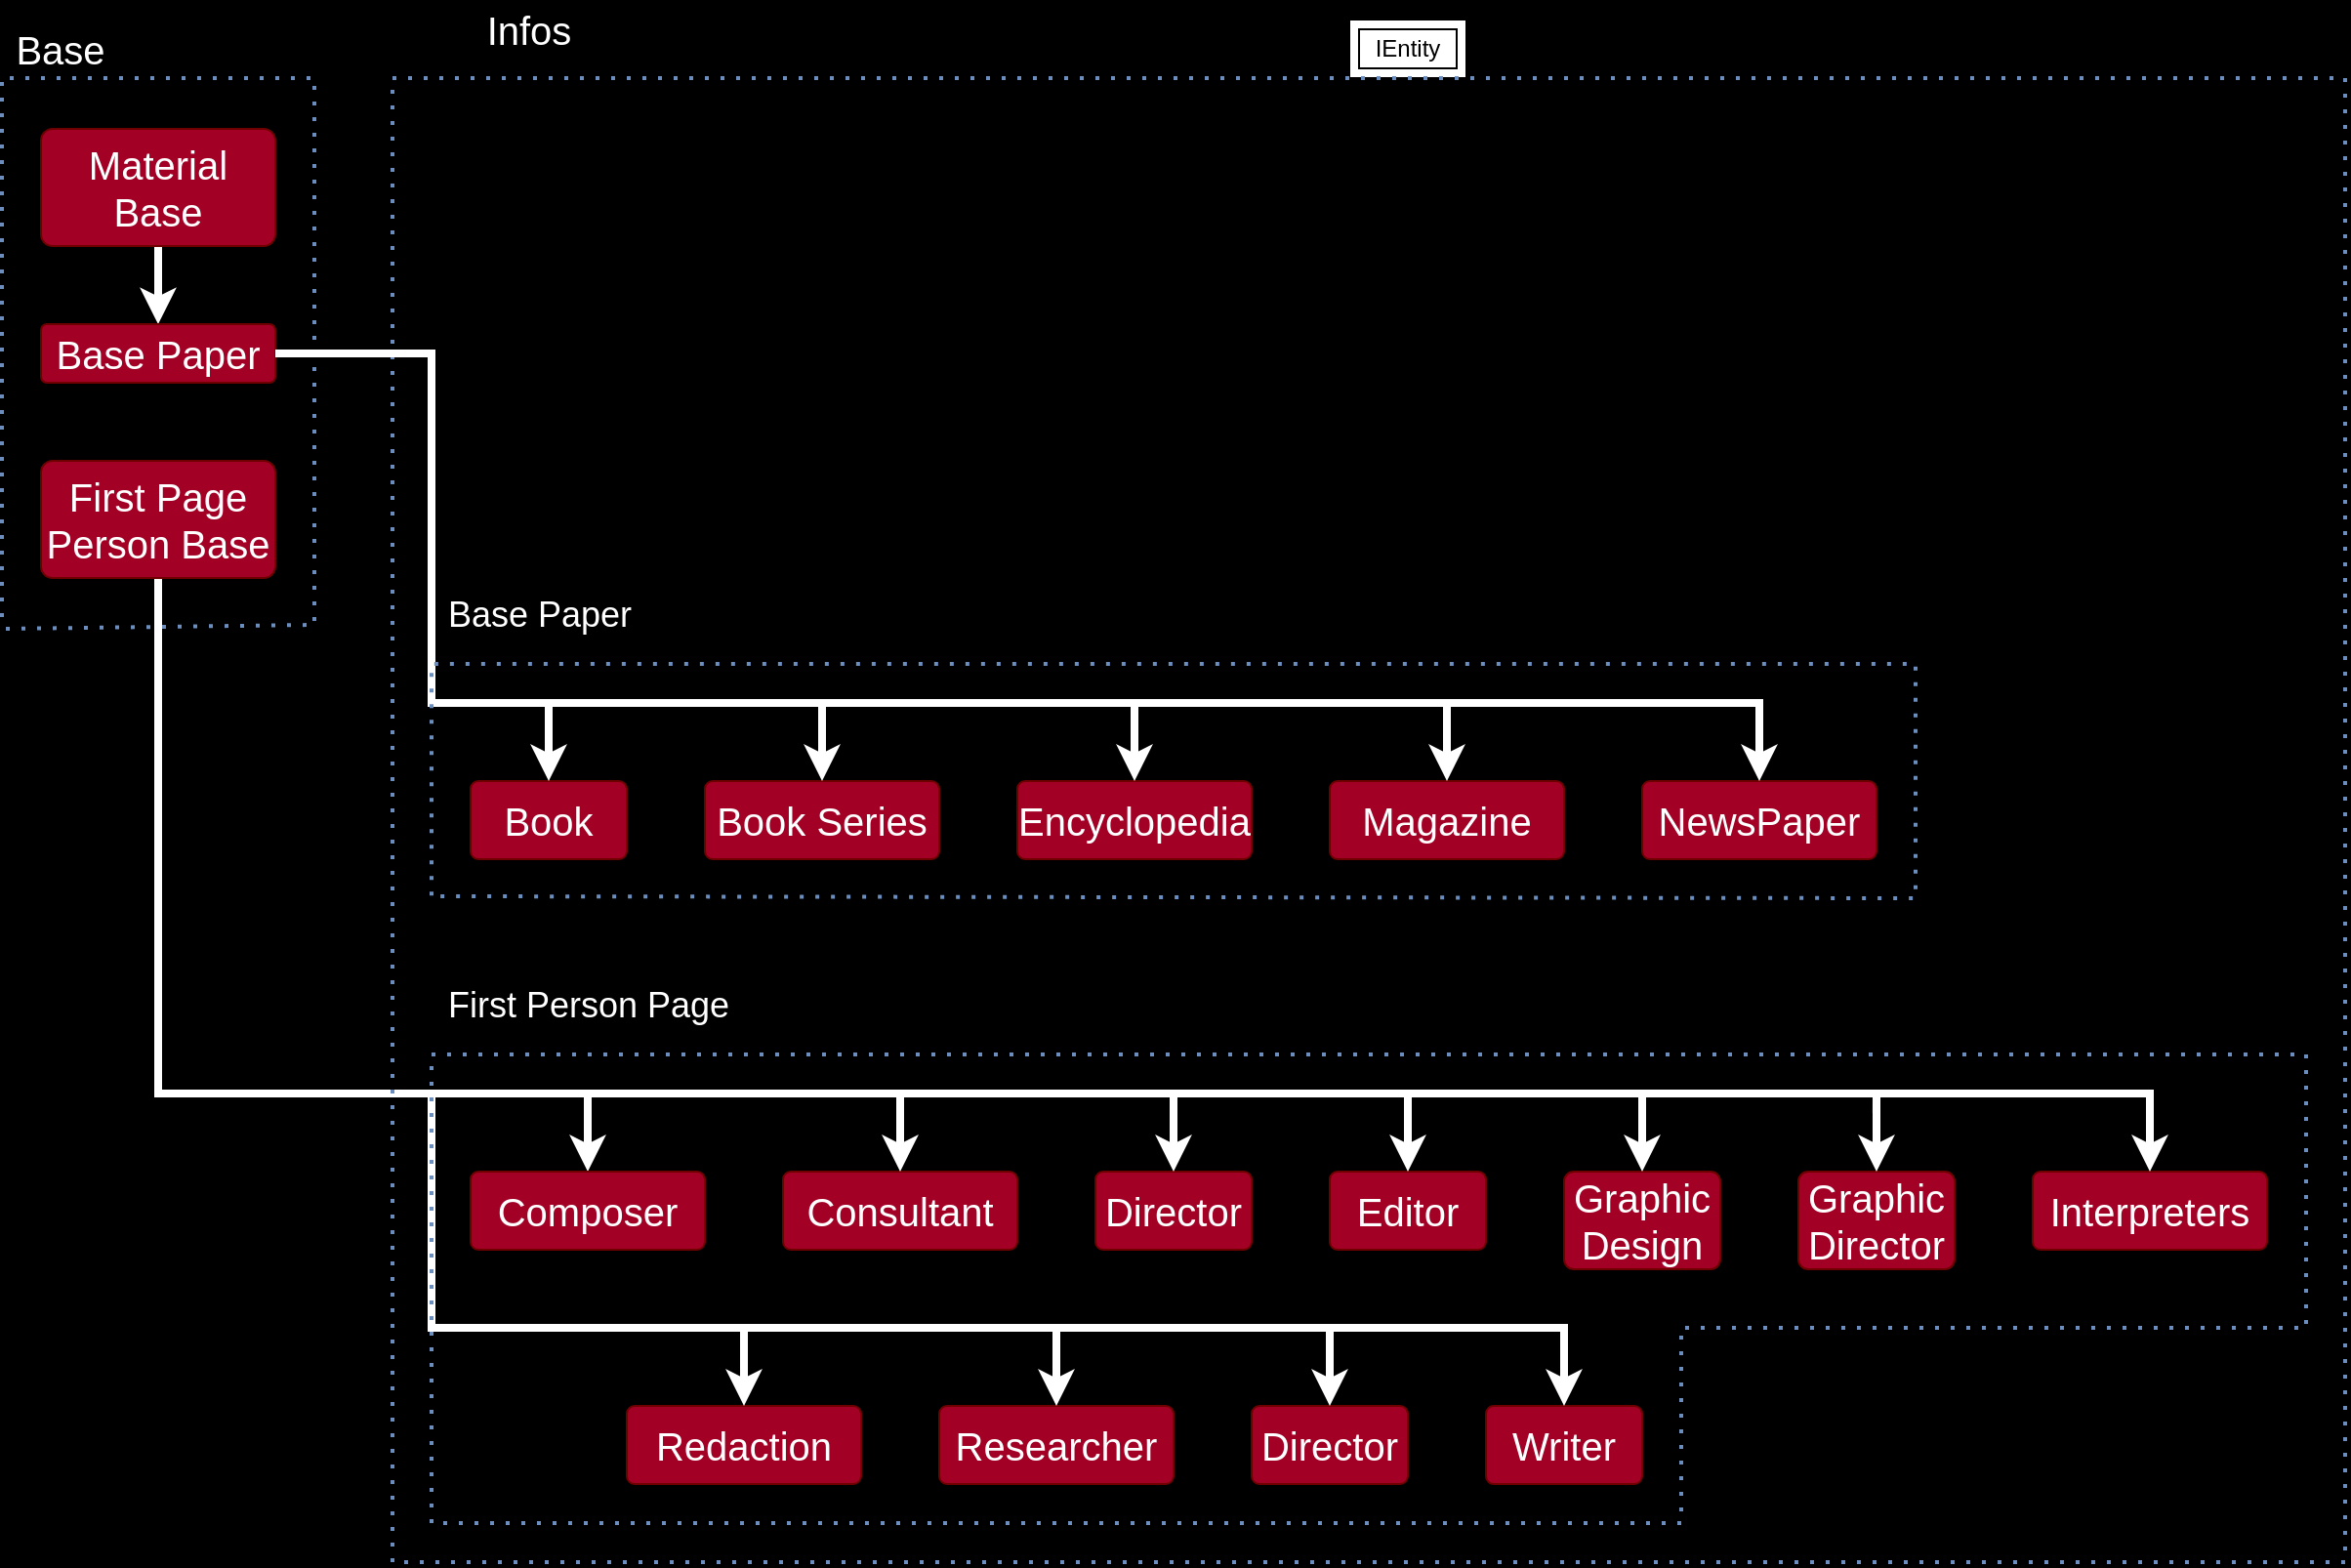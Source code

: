 <mxfile version="17.4.5" type="github">
  <diagram id="R2lEEEUBdFMjLlhIrx00" name="Enities">
    <mxGraphModel dx="406" dy="249" grid="1" gridSize="10" guides="1" tooltips="1" connect="1" arrows="1" fold="1" page="1" pageScale="1" pageWidth="1600" pageHeight="900" background="#000000" math="0" shadow="0" extFonts="Permanent Marker^https://fonts.googleapis.com/css?family=Permanent+Marker">
      <root>
        <mxCell id="0" />
        <mxCell id="1" parent="0" />
        <mxCell id="eGb5dsAbsmcvE9Oy9T9W-4" value="IEntity" style="shape=ext;margin=3;double=1;whiteSpace=wrap;html=1;align=center;" parent="1" vertex="1">
          <mxGeometry x="890" y="50" width="60" height="30" as="geometry" />
        </mxCell>
        <mxCell id="yxW6L9qoDKV4iAf_mweB-4" style="edgeStyle=orthogonalEdgeStyle;rounded=0;jumpSize=13;orthogonalLoop=1;jettySize=auto;html=1;entryX=0.5;entryY=0;entryDx=0;entryDy=0;strokeColor=#FFFFFF;strokeWidth=4;" parent="1" source="eGb5dsAbsmcvE9Oy9T9W-7" target="eGb5dsAbsmcvE9Oy9T9W-8" edge="1">
          <mxGeometry relative="1" as="geometry">
            <Array as="points">
              <mxPoint x="280" y="196.03" />
              <mxPoint x="280" y="196.03" />
            </Array>
          </mxGeometry>
        </mxCell>
        <mxCell id="eGb5dsAbsmcvE9Oy9T9W-8" value="Base Paper" style="rounded=1;arcSize=10;whiteSpace=wrap;html=1;align=center;fontSize=20;fillColor=#a20025;strokeColor=#6F0000;fontColor=#ffffff;" parent="1" vertex="1">
          <mxGeometry x="220" y="206.03" width="120" height="30" as="geometry" />
        </mxCell>
        <mxCell id="yxW6L9qoDKV4iAf_mweB-11" style="edgeStyle=orthogonalEdgeStyle;rounded=0;jumpSize=13;orthogonalLoop=1;jettySize=auto;html=1;entryX=0.5;entryY=0;entryDx=0;entryDy=0;strokeColor=#FFFFFF;strokeWidth=4;" parent="1" source="eGb5dsAbsmcvE9Oy9T9W-10" target="yxW6L9qoDKV4iAf_mweB-9" edge="1">
          <mxGeometry relative="1" as="geometry">
            <Array as="points">
              <mxPoint x="280" y="600" />
              <mxPoint x="500" y="600" />
            </Array>
          </mxGeometry>
        </mxCell>
        <mxCell id="eGb5dsAbsmcvE9Oy9T9W-10" value="First Page Person Base" style="rounded=1;arcSize=10;whiteSpace=wrap;html=1;align=center;fontSize=20;fillColor=#a20025;strokeColor=#6F0000;fontColor=#ffffff;" parent="1" vertex="1">
          <mxGeometry x="220" y="276.03" width="120" height="60" as="geometry" />
        </mxCell>
        <mxCell id="eGb5dsAbsmcvE9Oy9T9W-11" value="Infos" style="text;html=1;strokeColor=none;fillColor=none;align=center;verticalAlign=middle;whiteSpace=wrap;rounded=0;fontSize=20;fontColor=#FFFFFF;" parent="1" vertex="1">
          <mxGeometry x="440" y="40" width="60" height="30" as="geometry" />
        </mxCell>
        <mxCell id="eGb5dsAbsmcvE9Oy9T9W-7" value="Material Base" style="rounded=1;arcSize=10;whiteSpace=wrap;html=1;align=center;fontSize=20;fillColor=#a20025;strokeColor=#6F0000;fontColor=#ffffff;" parent="1" vertex="1">
          <mxGeometry x="220" y="106.03" width="120" height="60" as="geometry" />
        </mxCell>
        <mxCell id="yxW6L9qoDKV4iAf_mweB-6" value="" style="endArrow=none;dashed=1;html=1;dashPattern=1 3;strokeWidth=2;rounded=0;fontColor=#FFFFFF;labelBackgroundColor=#000000;fillColor=#dae8fc;strokeColor=#6c8ebf;" parent="1" edge="1">
          <mxGeometry width="50" height="50" relative="1" as="geometry">
            <mxPoint x="200" y="356.03" as="sourcePoint" />
            <mxPoint x="200" y="362.03" as="targetPoint" />
            <Array as="points">
              <mxPoint x="200" y="80.03" />
              <mxPoint x="360" y="80.0" />
              <mxPoint x="360" y="360" />
            </Array>
          </mxGeometry>
        </mxCell>
        <mxCell id="yxW6L9qoDKV4iAf_mweB-7" value="Base" style="text;html=1;strokeColor=none;fillColor=none;align=center;verticalAlign=middle;whiteSpace=wrap;rounded=0;fontSize=20;fontColor=#FFFFFF;" parent="1" vertex="1">
          <mxGeometry x="200" y="50" width="60" height="30" as="geometry" />
        </mxCell>
        <mxCell id="yxW6L9qoDKV4iAf_mweB-9" value="Composer" style="rounded=1;arcSize=10;whiteSpace=wrap;html=1;align=center;fontSize=20;fillColor=#a20025;strokeColor=#6F0000;fontColor=#ffffff;" parent="1" vertex="1">
          <mxGeometry x="440" y="640" width="120" height="40" as="geometry" />
        </mxCell>
        <mxCell id="yxW6L9qoDKV4iAf_mweB-10" value="Consultant" style="rounded=1;arcSize=10;whiteSpace=wrap;html=1;align=center;fontSize=20;fillColor=#a20025;strokeColor=#6F0000;fontColor=#ffffff;" parent="1" vertex="1">
          <mxGeometry x="600" y="640" width="120" height="40" as="geometry" />
        </mxCell>
        <mxCell id="yxW6L9qoDKV4iAf_mweB-14" style="edgeStyle=orthogonalEdgeStyle;rounded=0;jumpSize=13;orthogonalLoop=1;jettySize=auto;html=1;entryX=0.5;entryY=0;entryDx=0;entryDy=0;strokeColor=#FFFFFF;strokeWidth=4;" parent="1" target="yxW6L9qoDKV4iAf_mweB-10" edge="1">
          <mxGeometry relative="1" as="geometry">
            <mxPoint x="500" y="600" as="sourcePoint" />
            <mxPoint x="790" y="530" as="targetPoint" />
            <Array as="points">
              <mxPoint x="660" y="600" />
            </Array>
          </mxGeometry>
        </mxCell>
        <mxCell id="P3IxTrzwhwJKdC0I2D61-1" value="Director" style="rounded=1;arcSize=10;whiteSpace=wrap;html=1;align=center;fontSize=20;fillColor=#a20025;strokeColor=#6F0000;fontColor=#ffffff;" parent="1" vertex="1">
          <mxGeometry x="760" y="640" width="80" height="40" as="geometry" />
        </mxCell>
        <mxCell id="P3IxTrzwhwJKdC0I2D61-2" value="Editor" style="rounded=1;arcSize=10;whiteSpace=wrap;html=1;align=center;fontSize=20;fillColor=#a20025;strokeColor=#6F0000;fontColor=#ffffff;" parent="1" vertex="1">
          <mxGeometry x="880" y="640" width="80" height="40" as="geometry" />
        </mxCell>
        <mxCell id="P3IxTrzwhwJKdC0I2D61-5" value="Graphic&lt;br&gt;Design" style="rounded=1;arcSize=10;whiteSpace=wrap;html=1;align=center;fontSize=20;fillColor=#a20025;strokeColor=#6F0000;fontColor=#ffffff;" parent="1" vertex="1">
          <mxGeometry x="1000" y="640" width="80" height="50" as="geometry" />
        </mxCell>
        <mxCell id="P3IxTrzwhwJKdC0I2D61-6" value="Graphic Director" style="rounded=1;arcSize=10;whiteSpace=wrap;html=1;align=center;fontSize=20;fillColor=#a20025;strokeColor=#6F0000;fontColor=#ffffff;" parent="1" vertex="1">
          <mxGeometry x="1120" y="640" width="80" height="50" as="geometry" />
        </mxCell>
        <mxCell id="P3IxTrzwhwJKdC0I2D61-8" value="Interpreters" style="rounded=1;arcSize=10;whiteSpace=wrap;html=1;align=center;fontSize=20;fillColor=#a20025;strokeColor=#6F0000;fontColor=#ffffff;" parent="1" vertex="1">
          <mxGeometry x="1240" y="640" width="120" height="40" as="geometry" />
        </mxCell>
        <mxCell id="P3IxTrzwhwJKdC0I2D61-9" value="" style="endArrow=none;dashed=1;html=1;dashPattern=1 3;strokeWidth=2;rounded=0;fontColor=#FFFFFF;labelBackgroundColor=#000000;fillColor=#dae8fc;strokeColor=#6c8ebf;" parent="1" edge="1">
          <mxGeometry width="50" height="50" relative="1" as="geometry">
            <mxPoint x="400" y="840" as="sourcePoint" />
            <mxPoint x="400" y="840" as="targetPoint" />
            <Array as="points">
              <mxPoint x="400" y="80" />
              <mxPoint x="1400" y="80" />
              <mxPoint x="1400" y="840" />
            </Array>
          </mxGeometry>
        </mxCell>
        <mxCell id="P3IxTrzwhwJKdC0I2D61-11" style="edgeStyle=orthogonalEdgeStyle;rounded=0;jumpSize=13;orthogonalLoop=1;jettySize=auto;html=1;entryX=0.5;entryY=0;entryDx=0;entryDy=0;strokeColor=#FFFFFF;strokeWidth=4;" parent="1" edge="1">
          <mxGeometry relative="1" as="geometry">
            <mxPoint x="660" y="600" as="sourcePoint" />
            <mxPoint x="800" y="640" as="targetPoint" />
            <Array as="points">
              <mxPoint x="800" y="600" />
            </Array>
          </mxGeometry>
        </mxCell>
        <mxCell id="P3IxTrzwhwJKdC0I2D61-12" style="edgeStyle=orthogonalEdgeStyle;rounded=0;jumpSize=13;orthogonalLoop=1;jettySize=auto;html=1;strokeColor=#FFFFFF;strokeWidth=4;entryX=0.5;entryY=0;entryDx=0;entryDy=0;" parent="1" target="P3IxTrzwhwJKdC0I2D61-2" edge="1">
          <mxGeometry relative="1" as="geometry">
            <mxPoint x="800" y="600" as="sourcePoint" />
            <mxPoint x="960" y="640" as="targetPoint" />
            <Array as="points">
              <mxPoint x="920" y="600" />
            </Array>
          </mxGeometry>
        </mxCell>
        <mxCell id="P3IxTrzwhwJKdC0I2D61-13" style="edgeStyle=orthogonalEdgeStyle;rounded=0;jumpSize=13;orthogonalLoop=1;jettySize=auto;html=1;entryX=0.5;entryY=0;entryDx=0;entryDy=0;strokeColor=#FFFFFF;strokeWidth=4;" parent="1" target="P3IxTrzwhwJKdC0I2D61-5" edge="1">
          <mxGeometry relative="1" as="geometry">
            <mxPoint x="920" y="600" as="sourcePoint" />
            <mxPoint x="1100" y="640" as="targetPoint" />
            <Array as="points">
              <mxPoint x="1040" y="600" />
            </Array>
          </mxGeometry>
        </mxCell>
        <mxCell id="P3IxTrzwhwJKdC0I2D61-14" style="edgeStyle=orthogonalEdgeStyle;rounded=0;jumpSize=13;orthogonalLoop=1;jettySize=auto;html=1;entryX=0.5;entryY=0;entryDx=0;entryDy=0;strokeColor=#FFFFFF;strokeWidth=4;" parent="1" target="P3IxTrzwhwJKdC0I2D61-6" edge="1">
          <mxGeometry relative="1" as="geometry">
            <mxPoint x="1039.97" y="600" as="sourcePoint" />
            <mxPoint x="1199.97" y="640" as="targetPoint" />
            <Array as="points">
              <mxPoint x="1160" y="600" />
            </Array>
          </mxGeometry>
        </mxCell>
        <mxCell id="P3IxTrzwhwJKdC0I2D61-15" style="edgeStyle=orthogonalEdgeStyle;rounded=0;jumpSize=13;orthogonalLoop=1;jettySize=auto;html=1;entryX=0.5;entryY=0;entryDx=0;entryDy=0;strokeColor=#FFFFFF;strokeWidth=4;" parent="1" target="P3IxTrzwhwJKdC0I2D61-8" edge="1">
          <mxGeometry relative="1" as="geometry">
            <mxPoint x="1159.97" y="610" as="sourcePoint" />
            <mxPoint x="1349.94" y="640" as="targetPoint" />
            <Array as="points">
              <mxPoint x="1160" y="600" />
              <mxPoint x="1300" y="600" />
            </Array>
          </mxGeometry>
        </mxCell>
        <mxCell id="P3IxTrzwhwJKdC0I2D61-29" value="Redaction" style="rounded=1;arcSize=10;whiteSpace=wrap;html=1;align=center;fontSize=20;fillColor=#a20025;strokeColor=#6F0000;fontColor=#ffffff;" parent="1" vertex="1">
          <mxGeometry x="520" y="760" width="120" height="40" as="geometry" />
        </mxCell>
        <mxCell id="P3IxTrzwhwJKdC0I2D61-30" value="Researcher" style="rounded=1;arcSize=10;whiteSpace=wrap;html=1;align=center;fontSize=20;fillColor=#a20025;strokeColor=#6F0000;fontColor=#ffffff;" parent="1" vertex="1">
          <mxGeometry x="680" y="760" width="120" height="40" as="geometry" />
        </mxCell>
        <mxCell id="P3IxTrzwhwJKdC0I2D61-31" style="edgeStyle=orthogonalEdgeStyle;rounded=0;jumpSize=13;orthogonalLoop=1;jettySize=auto;html=1;entryX=0.5;entryY=0;entryDx=0;entryDy=0;strokeColor=#FFFFFF;strokeWidth=4;" parent="1" target="P3IxTrzwhwJKdC0I2D61-30" edge="1">
          <mxGeometry relative="1" as="geometry">
            <mxPoint x="580" y="600" as="sourcePoint" />
            <mxPoint x="890" y="650" as="targetPoint" />
            <Array as="points">
              <mxPoint x="420" y="600" />
              <mxPoint x="420" y="720" />
              <mxPoint x="740" y="720" />
            </Array>
          </mxGeometry>
        </mxCell>
        <mxCell id="P3IxTrzwhwJKdC0I2D61-32" value="Director" style="rounded=1;arcSize=10;whiteSpace=wrap;html=1;align=center;fontSize=20;fillColor=#a20025;strokeColor=#6F0000;fontColor=#ffffff;" parent="1" vertex="1">
          <mxGeometry x="840" y="760" width="80" height="40" as="geometry" />
        </mxCell>
        <mxCell id="P3IxTrzwhwJKdC0I2D61-33" value="Writer" style="rounded=1;arcSize=10;whiteSpace=wrap;html=1;align=center;fontSize=20;fillColor=#a20025;strokeColor=#6F0000;fontColor=#ffffff;" parent="1" vertex="1">
          <mxGeometry x="960" y="760" width="80" height="40" as="geometry" />
        </mxCell>
        <mxCell id="P3IxTrzwhwJKdC0I2D61-37" style="edgeStyle=orthogonalEdgeStyle;rounded=0;jumpSize=13;orthogonalLoop=1;jettySize=auto;html=1;entryX=0.5;entryY=0;entryDx=0;entryDy=0;strokeColor=#FFFFFF;strokeWidth=4;" parent="1" edge="1">
          <mxGeometry relative="1" as="geometry">
            <mxPoint x="740" y="720" as="sourcePoint" />
            <mxPoint x="880" y="760" as="targetPoint" />
            <Array as="points">
              <mxPoint x="880" y="720" />
            </Array>
          </mxGeometry>
        </mxCell>
        <mxCell id="P3IxTrzwhwJKdC0I2D61-38" style="edgeStyle=orthogonalEdgeStyle;rounded=0;jumpSize=13;orthogonalLoop=1;jettySize=auto;html=1;strokeColor=#FFFFFF;strokeWidth=4;entryX=0.5;entryY=0;entryDx=0;entryDy=0;" parent="1" target="P3IxTrzwhwJKdC0I2D61-33" edge="1">
          <mxGeometry relative="1" as="geometry">
            <mxPoint x="880" y="720" as="sourcePoint" />
            <mxPoint x="1040" y="760" as="targetPoint" />
            <Array as="points">
              <mxPoint x="1000" y="720" />
            </Array>
          </mxGeometry>
        </mxCell>
        <mxCell id="P3IxTrzwhwJKdC0I2D61-42" style="edgeStyle=orthogonalEdgeStyle;rounded=0;jumpSize=13;orthogonalLoop=1;jettySize=auto;html=1;entryX=0.5;entryY=0;entryDx=0;entryDy=0;strokeColor=#FFFFFF;strokeWidth=4;" parent="1" target="P3IxTrzwhwJKdC0I2D61-29" edge="1">
          <mxGeometry relative="1" as="geometry">
            <mxPoint x="580" y="720" as="sourcePoint" />
            <mxPoint x="500" y="720" as="targetPoint" />
            <Array as="points">
              <mxPoint x="580" y="720" />
            </Array>
          </mxGeometry>
        </mxCell>
        <mxCell id="P3IxTrzwhwJKdC0I2D61-44" value="" style="endArrow=none;dashed=1;html=1;dashPattern=1 3;strokeWidth=2;rounded=0;fontColor=#FFFFFF;labelBackgroundColor=#000000;fillColor=#dae8fc;strokeColor=#6c8ebf;" parent="1" edge="1">
          <mxGeometry width="50" height="50" relative="1" as="geometry">
            <mxPoint x="420" y="820" as="sourcePoint" />
            <mxPoint x="420" y="820" as="targetPoint" />
            <Array as="points">
              <mxPoint x="420" y="580" />
              <mxPoint x="1380" y="580" />
              <mxPoint x="1380" y="720" />
              <mxPoint x="1060" y="720" />
              <mxPoint x="1060" y="820" />
            </Array>
          </mxGeometry>
        </mxCell>
        <mxCell id="P3IxTrzwhwJKdC0I2D61-47" value="First Person Page" style="text;html=1;align=center;verticalAlign=middle;resizable=0;points=[];autosize=1;strokeColor=none;fillColor=none;fontColor=#FFFFFF;fontSize=18;" parent="1" vertex="1">
          <mxGeometry x="420" y="540" width="160" height="30" as="geometry" />
        </mxCell>
        <mxCell id="XFqksB3C6ARkLsgB7b_B-1" value="Book" style="rounded=1;arcSize=10;whiteSpace=wrap;html=1;align=center;fontSize=20;fillColor=#a20025;strokeColor=#6F0000;fontColor=#ffffff;" vertex="1" parent="1">
          <mxGeometry x="440" y="440" width="80" height="40" as="geometry" />
        </mxCell>
        <mxCell id="XFqksB3C6ARkLsgB7b_B-2" value="Book Series" style="rounded=1;arcSize=10;whiteSpace=wrap;html=1;align=center;fontSize=20;fillColor=#a20025;strokeColor=#6F0000;fontColor=#ffffff;" vertex="1" parent="1">
          <mxGeometry x="560" y="440" width="120" height="40" as="geometry" />
        </mxCell>
        <mxCell id="XFqksB3C6ARkLsgB7b_B-3" style="edgeStyle=orthogonalEdgeStyle;rounded=0;jumpSize=13;orthogonalLoop=1;jettySize=auto;html=1;entryX=0.5;entryY=0;entryDx=0;entryDy=0;strokeColor=#FFFFFF;strokeWidth=4;" edge="1" parent="1" target="XFqksB3C6ARkLsgB7b_B-2">
          <mxGeometry relative="1" as="geometry">
            <mxPoint x="480" y="400" as="sourcePoint" />
            <mxPoint x="790" y="330" as="targetPoint" />
            <Array as="points">
              <mxPoint x="620" y="400" />
            </Array>
          </mxGeometry>
        </mxCell>
        <mxCell id="XFqksB3C6ARkLsgB7b_B-4" value="Encyclopedia" style="rounded=1;arcSize=10;whiteSpace=wrap;html=1;align=center;fontSize=20;fillColor=#a20025;strokeColor=#6F0000;fontColor=#ffffff;" vertex="1" parent="1">
          <mxGeometry x="720" y="440" width="120" height="40" as="geometry" />
        </mxCell>
        <mxCell id="XFqksB3C6ARkLsgB7b_B-5" value="Magazine" style="rounded=1;arcSize=10;whiteSpace=wrap;html=1;align=center;fontSize=20;fillColor=#a20025;strokeColor=#6F0000;fontColor=#ffffff;" vertex="1" parent="1">
          <mxGeometry x="880" y="440" width="120" height="40" as="geometry" />
        </mxCell>
        <mxCell id="XFqksB3C6ARkLsgB7b_B-6" value="NewsPaper" style="rounded=1;arcSize=10;whiteSpace=wrap;html=1;align=center;fontSize=20;fillColor=#a20025;strokeColor=#6F0000;fontColor=#ffffff;" vertex="1" parent="1">
          <mxGeometry x="1040" y="440" width="120" height="40" as="geometry" />
        </mxCell>
        <mxCell id="XFqksB3C6ARkLsgB7b_B-7" style="edgeStyle=orthogonalEdgeStyle;rounded=0;jumpSize=13;orthogonalLoop=1;jettySize=auto;html=1;strokeColor=#FFFFFF;strokeWidth=4;entryX=0.5;entryY=0;entryDx=0;entryDy=0;" edge="1" parent="1" target="XFqksB3C6ARkLsgB7b_B-4">
          <mxGeometry relative="1" as="geometry">
            <mxPoint x="620" y="400" as="sourcePoint" />
            <mxPoint x="780" y="410" as="targetPoint" />
            <Array as="points">
              <mxPoint x="780" y="400" />
            </Array>
          </mxGeometry>
        </mxCell>
        <mxCell id="XFqksB3C6ARkLsgB7b_B-8" style="edgeStyle=orthogonalEdgeStyle;rounded=0;jumpSize=13;orthogonalLoop=1;jettySize=auto;html=1;strokeColor=#FFFFFF;strokeWidth=4;entryX=0.5;entryY=0;entryDx=0;entryDy=0;" edge="1" parent="1" target="XFqksB3C6ARkLsgB7b_B-5">
          <mxGeometry relative="1" as="geometry">
            <mxPoint x="780" y="400" as="sourcePoint" />
            <mxPoint x="960" y="440" as="targetPoint" />
            <Array as="points">
              <mxPoint x="940" y="400" />
            </Array>
          </mxGeometry>
        </mxCell>
        <mxCell id="XFqksB3C6ARkLsgB7b_B-9" style="edgeStyle=orthogonalEdgeStyle;rounded=0;jumpSize=13;orthogonalLoop=1;jettySize=auto;html=1;entryX=0.5;entryY=0;entryDx=0;entryDy=0;strokeColor=#FFFFFF;strokeWidth=4;" edge="1" parent="1" target="XFqksB3C6ARkLsgB7b_B-6">
          <mxGeometry relative="1" as="geometry">
            <mxPoint x="920" y="400" as="sourcePoint" />
            <mxPoint x="1100" y="440" as="targetPoint" />
            <Array as="points">
              <mxPoint x="1100" y="400" />
            </Array>
          </mxGeometry>
        </mxCell>
        <mxCell id="XFqksB3C6ARkLsgB7b_B-10" style="edgeStyle=orthogonalEdgeStyle;rounded=0;jumpSize=13;orthogonalLoop=1;jettySize=auto;html=1;entryX=0.5;entryY=0;entryDx=0;entryDy=0;strokeColor=#FFFFFF;strokeWidth=4;exitX=1;exitY=0.5;exitDx=0;exitDy=0;" edge="1" parent="1" source="eGb5dsAbsmcvE9Oy9T9W-8" target="XFqksB3C6ARkLsgB7b_B-1">
          <mxGeometry relative="1" as="geometry">
            <mxPoint x="430" y="201" as="sourcePoint" />
            <mxPoint x="620" y="300" as="targetPoint" />
            <Array as="points">
              <mxPoint x="420" y="221" />
              <mxPoint x="420" y="400" />
              <mxPoint x="480" y="400" />
            </Array>
          </mxGeometry>
        </mxCell>
        <mxCell id="XFqksB3C6ARkLsgB7b_B-12" value="" style="endArrow=none;dashed=1;html=1;dashPattern=1 3;strokeWidth=2;rounded=0;fontColor=#FFFFFF;labelBackgroundColor=#000000;fillColor=#dae8fc;strokeColor=#6c8ebf;" edge="1" parent="1">
          <mxGeometry width="50" height="50" relative="1" as="geometry">
            <mxPoint x="420" y="498.571" as="sourcePoint" />
            <mxPoint x="420" y="499" as="targetPoint" />
            <Array as="points">
              <mxPoint x="420" y="380" />
              <mxPoint x="1180" y="380" />
              <mxPoint x="1180" y="500" />
            </Array>
          </mxGeometry>
        </mxCell>
        <mxCell id="XFqksB3C6ARkLsgB7b_B-13" value="Base Paper" style="text;html=1;align=center;verticalAlign=middle;resizable=0;points=[];autosize=1;strokeColor=none;fillColor=none;fontColor=#FFFFFF;fontSize=18;" vertex="1" parent="1">
          <mxGeometry x="420" y="340" width="110" height="30" as="geometry" />
        </mxCell>
      </root>
    </mxGraphModel>
  </diagram>
</mxfile>
